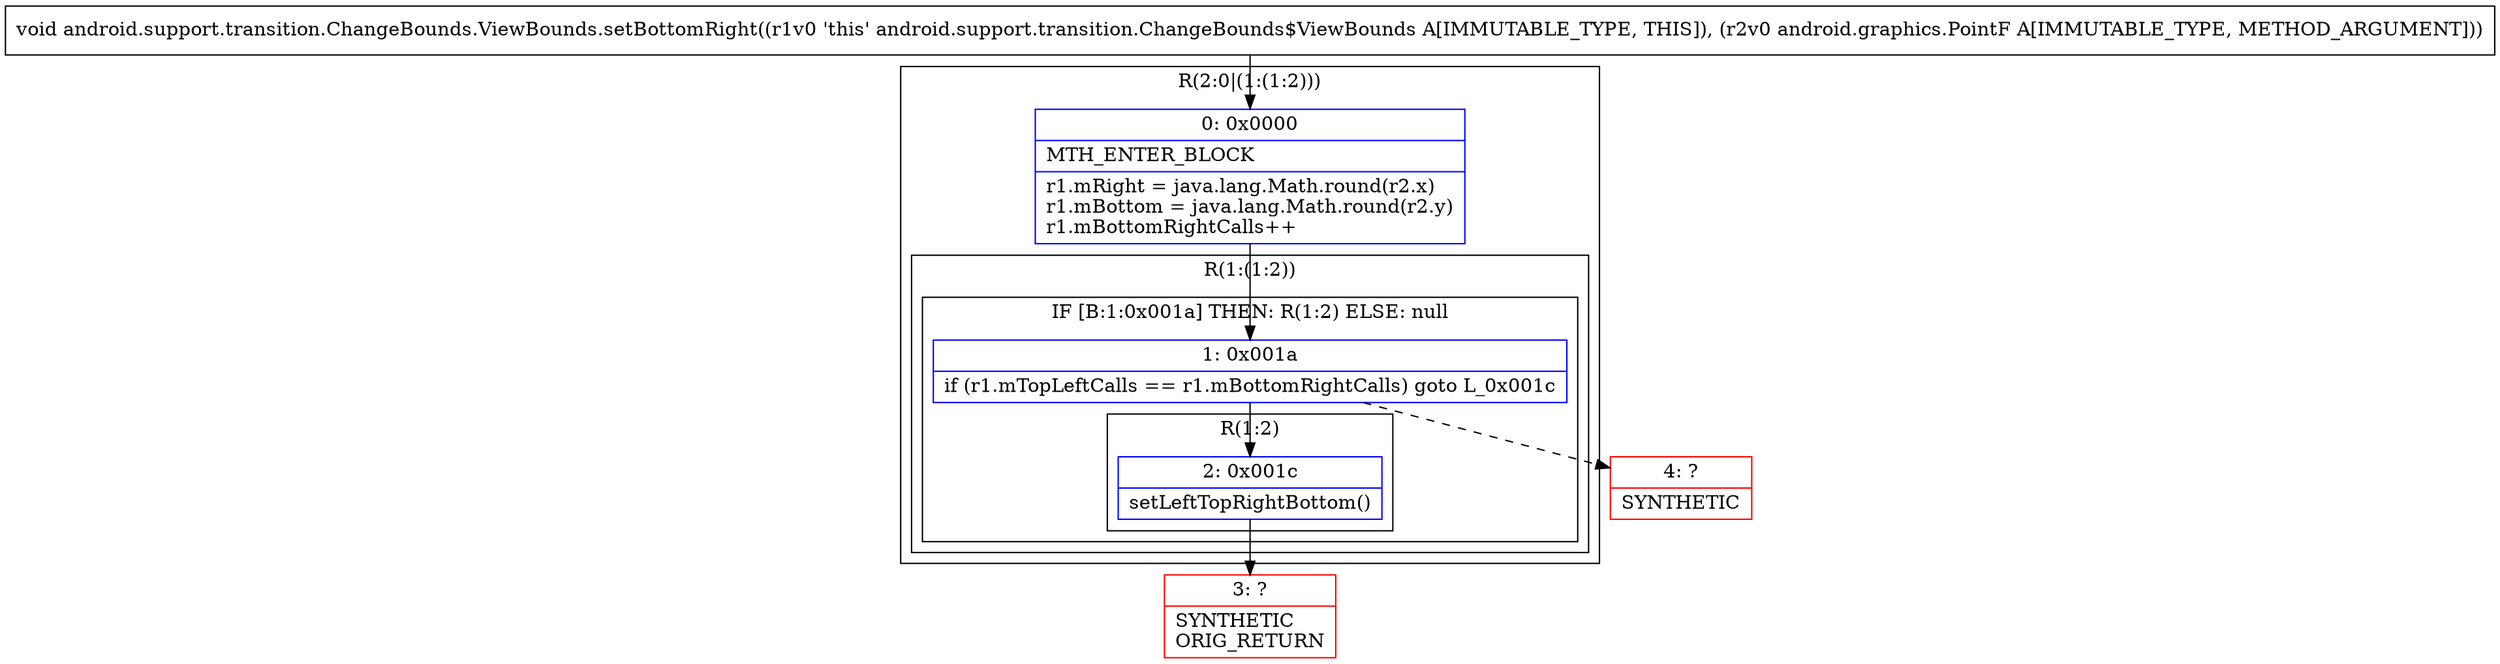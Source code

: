 digraph "CFG forandroid.support.transition.ChangeBounds.ViewBounds.setBottomRight(Landroid\/graphics\/PointF;)V" {
subgraph cluster_Region_1289192851 {
label = "R(2:0|(1:(1:2)))";
node [shape=record,color=blue];
Node_0 [shape=record,label="{0\:\ 0x0000|MTH_ENTER_BLOCK\l|r1.mRight = java.lang.Math.round(r2.x)\lr1.mBottom = java.lang.Math.round(r2.y)\lr1.mBottomRightCalls++\l}"];
subgraph cluster_Region_1560000592 {
label = "R(1:(1:2))";
node [shape=record,color=blue];
subgraph cluster_IfRegion_407730287 {
label = "IF [B:1:0x001a] THEN: R(1:2) ELSE: null";
node [shape=record,color=blue];
Node_1 [shape=record,label="{1\:\ 0x001a|if (r1.mTopLeftCalls == r1.mBottomRightCalls) goto L_0x001c\l}"];
subgraph cluster_Region_4983947 {
label = "R(1:2)";
node [shape=record,color=blue];
Node_2 [shape=record,label="{2\:\ 0x001c|setLeftTopRightBottom()\l}"];
}
}
}
}
Node_3 [shape=record,color=red,label="{3\:\ ?|SYNTHETIC\lORIG_RETURN\l}"];
Node_4 [shape=record,color=red,label="{4\:\ ?|SYNTHETIC\l}"];
MethodNode[shape=record,label="{void android.support.transition.ChangeBounds.ViewBounds.setBottomRight((r1v0 'this' android.support.transition.ChangeBounds$ViewBounds A[IMMUTABLE_TYPE, THIS]), (r2v0 android.graphics.PointF A[IMMUTABLE_TYPE, METHOD_ARGUMENT])) }"];
MethodNode -> Node_0;
Node_0 -> Node_1;
Node_1 -> Node_2;
Node_1 -> Node_4[style=dashed];
Node_2 -> Node_3;
}

